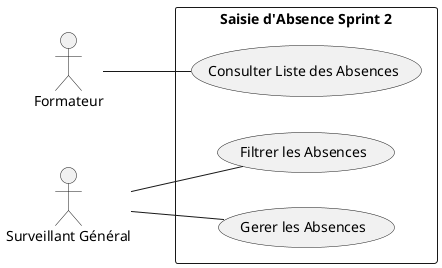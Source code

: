 @startuml
left to right direction

actor "Formateur" as F
actor "Surveillant Général" as SG

rectangle "Saisie d'Absence Sprint 2" {
    usecase UC1 as "Consulter Liste des Absences"
    usecase UC2 as "Filtrer les Absences"
    usecase UC3 as "Gerer les Absences"
}

F -- UC1 
SG -- UC2 
SG -- UC3 

@enduml
